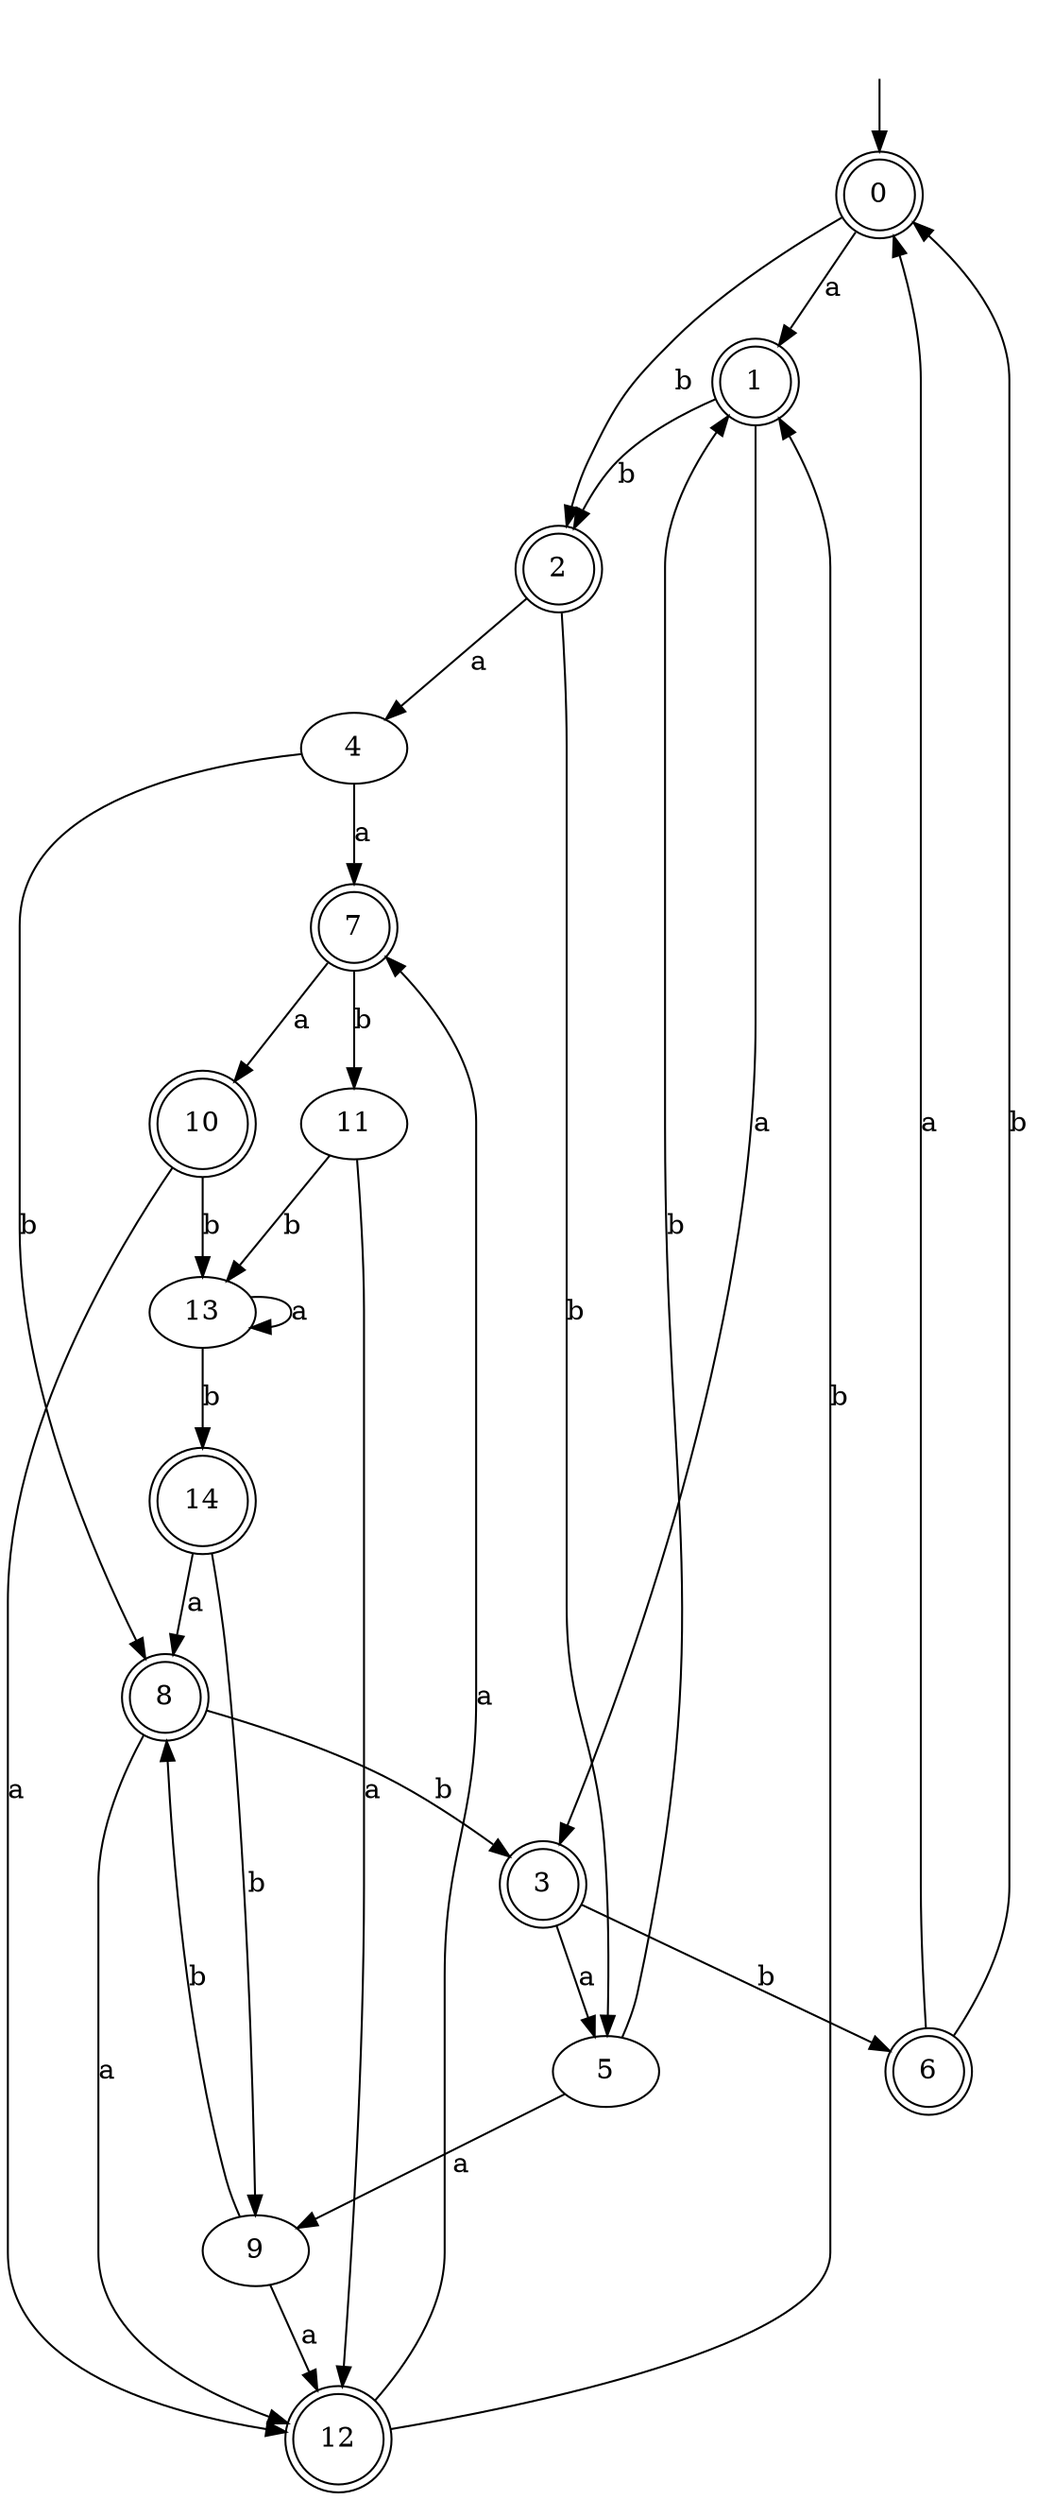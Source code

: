digraph RandomDFA {
  __start0 [label="", shape=none];
  __start0 -> 0 [label=""];
  0 [shape=circle] [shape=doublecircle]
  0 -> 1 [label="a"]
  0 -> 2 [label="b"]
  1 [shape=doublecircle]
  1 -> 3 [label="a"]
  1 -> 2 [label="b"]
  2 [shape=doublecircle]
  2 -> 4 [label="a"]
  2 -> 5 [label="b"]
  3 [shape=doublecircle]
  3 -> 5 [label="a"]
  3 -> 6 [label="b"]
  4
  4 -> 7 [label="a"]
  4 -> 8 [label="b"]
  5
  5 -> 9 [label="a"]
  5 -> 1 [label="b"]
  6 [shape=doublecircle]
  6 -> 0 [label="a"]
  6 -> 0 [label="b"]
  7 [shape=doublecircle]
  7 -> 10 [label="a"]
  7 -> 11 [label="b"]
  8 [shape=doublecircle]
  8 -> 12 [label="a"]
  8 -> 3 [label="b"]
  9
  9 -> 12 [label="a"]
  9 -> 8 [label="b"]
  10 [shape=doublecircle]
  10 -> 12 [label="a"]
  10 -> 13 [label="b"]
  11
  11 -> 12 [label="a"]
  11 -> 13 [label="b"]
  12 [shape=doublecircle]
  12 -> 7 [label="a"]
  12 -> 1 [label="b"]
  13
  13 -> 13 [label="a"]
  13 -> 14 [label="b"]
  14 [shape=doublecircle]
  14 -> 8 [label="a"]
  14 -> 9 [label="b"]
}
